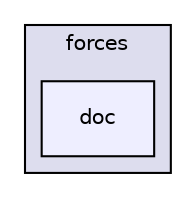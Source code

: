 digraph "src/functionObjects/forces/doc" {
  bgcolor=transparent;
  compound=true
  node [ fontsize="10", fontname="Helvetica"];
  edge [ labelfontsize="10", labelfontname="Helvetica"];
  subgraph clusterdir_ba1ab3b9ed2422fc501bccc3fa5b3296 {
    graph [ bgcolor="#ddddee", pencolor="black", label="forces" fontname="Helvetica", fontsize="10", URL="dir_ba1ab3b9ed2422fc501bccc3fa5b3296.html"]
  dir_e092991be0f7720f8cb56758c1eeaa76 [shape=box, label="doc", style="filled", fillcolor="#eeeeff", pencolor="black", URL="dir_e092991be0f7720f8cb56758c1eeaa76.html"];
  }
}
